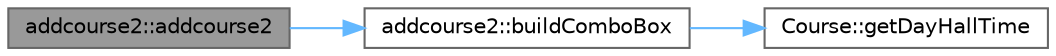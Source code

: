 digraph "addcourse2::addcourse2"
{
 // LATEX_PDF_SIZE
  bgcolor="transparent";
  edge [fontname=Helvetica,fontsize=10,labelfontname=Helvetica,labelfontsize=10];
  node [fontname=Helvetica,fontsize=10,shape=box,height=0.2,width=0.4];
  rankdir="LR";
  Node1 [label="addcourse2::addcourse2",height=0.2,width=0.4,color="gray40", fillcolor="grey60", style="filled", fontcolor="black",tooltip="constructor of the class addcourse2(ui widget for adding new course)"];
  Node1 -> Node2 [color="steelblue1",style="solid"];
  Node2 [label="addcourse2::buildComboBox",height=0.2,width=0.4,color="grey40", fillcolor="white", style="filled",URL="$classaddcourse2.html#a2372f856de05b136d90259e9f27c59b1",tooltip="addcourse2::buildComboBox – function name to add the items to the combobox for time and check if the ..."];
  Node2 -> Node3 [color="steelblue1",style="solid"];
  Node3 [label="Course::getDayHallTime",height=0.2,width=0.4,color="grey40", fillcolor="white", style="filled",URL="$class_course.html#a3c2de244fbf59f18704854b0094cf76f",tooltip="Course::getDayHallTime -> function to get the hall, day, and time of the course."];
}
